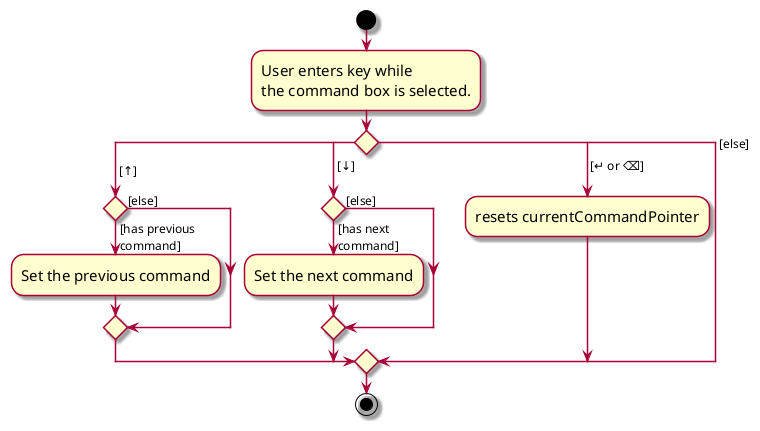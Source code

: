 @startuml
skin rose
skinparam ActivityFontSize 15
skinparam ArrowFontSize 12
start
:User enters key while \nthe command box is selected.;

switch ()
case ( [↑])
    if() then ([has previous\ncommand])
    :Set the previous command;
    else ([else])
    endif
case ( [↓])
    if() then ([has next\ncommand])
    :Set the next command;
    else ([else])
    endif
case ( [↵ or ⌫])
    :resets currentCommandPointer;
case ([else])

endswitch
stop
@enduml
